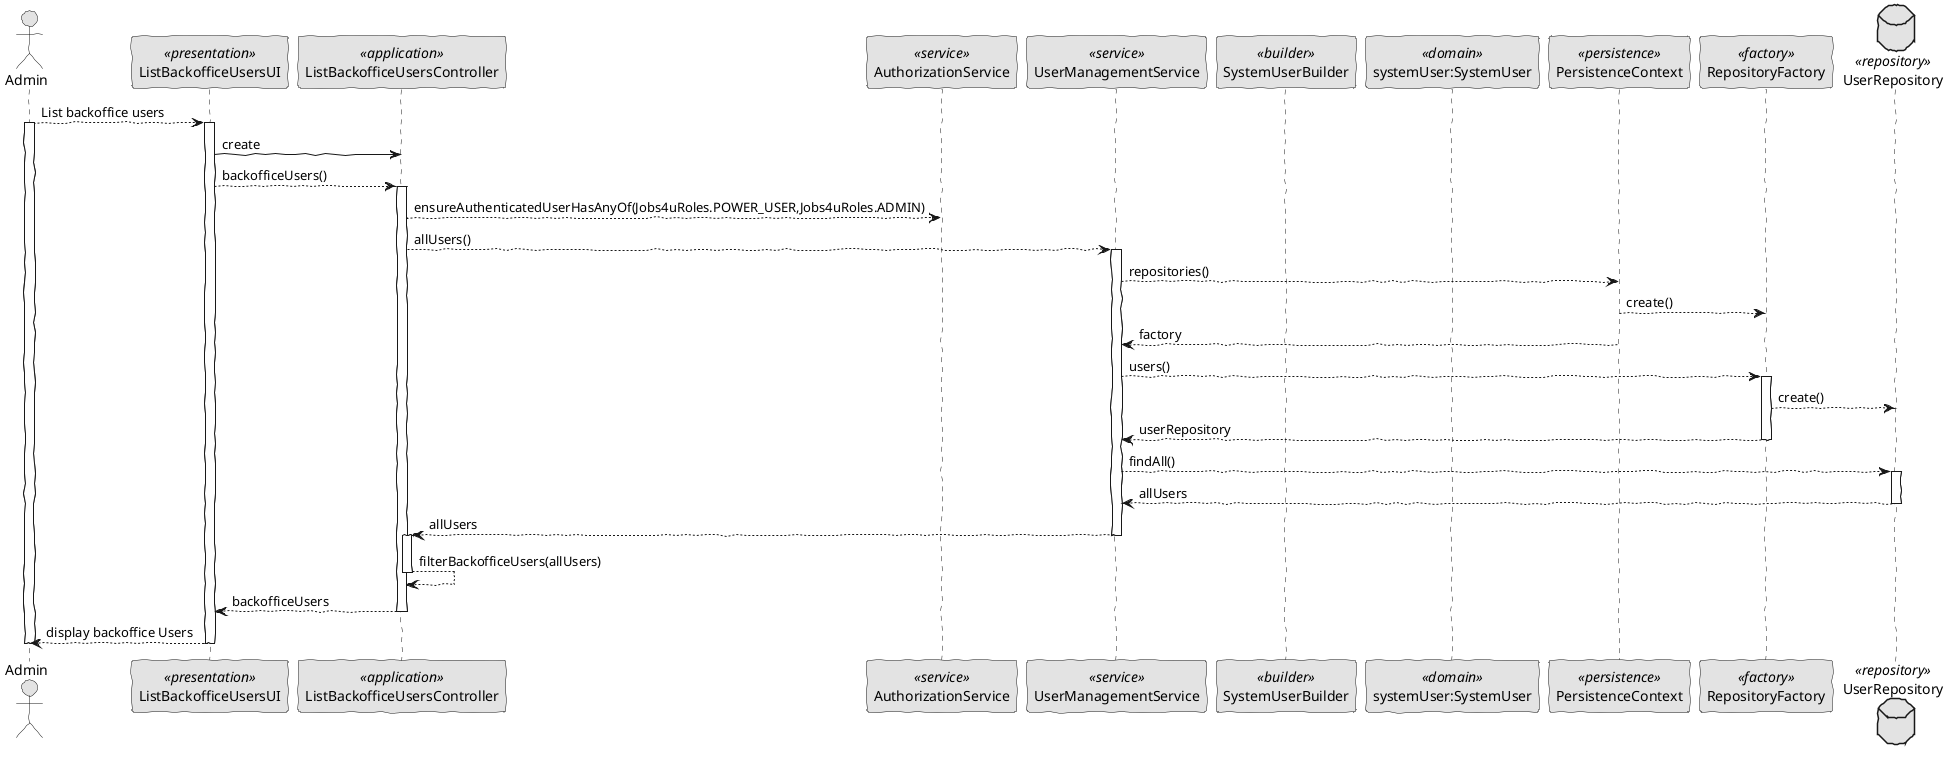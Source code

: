 @startuml
'http://plantuml.com/skinparam.html
skinparam handwritten true
skinparam monochrome true
skinparam packageStyle rect
skinparam defaultFontName FG Virgil
skinparam shadowing false

actor Admin as Actor
participant ListBackofficeUsersUI as UI <<presentation>>
participant ListBackofficeUsersController as Controller <<application>>
participant AuthorizationService as AuthzService<<service>>
participant UserManagementService as UserService<<service>>
participant SystemUserBuilder as Builder <<builder>>
participant "systemUser:SystemUser" as Domain <<domain>>
participant PersistenceContext as Persistence <<persistence>>
participant RepositoryFactory as Factory <<factory>>
database UserRepository as Repository <<repository>>

Actor --> UI: List backoffice users
activate Actor
activate UI

    UI -> Controller: create

        UI --> Controller : backofficeUsers()

        activate Controller

        Controller --> AuthzService : ensureAuthenticatedUserHasAnyOf(Jobs4uRoles.POWER_USER,Jobs4uRoles.ADMIN)

        deactivate AuthzService

        Controller --> UserService : allUsers()

        activate UserService

        UserService --> Persistence : repositories()

        Persistence --> Factory : create()

        Persistence --> UserService : factory
        deactivate Persistence

        UserService --> Factory : users()
        activate Factory

        Factory --> Repository : create()

        Factory --> UserService : userRepository
        deactivate Factory

        UserService --> Repository : findAll()
        activate Repository

        Repository --> UserService : allUsers
        deactivate Repository

        UserService --> Controller : allUsers
        deactivate UserService

        activate Controller

        Controller --> Controller : filterBackofficeUsers(allUsers)
        deactivate Controller

        Controller --> UI : backofficeUsers

        deactivate Controller

    UI--> Actor : display backoffice Users

deactivate UI
deactivate Actor
@enduml